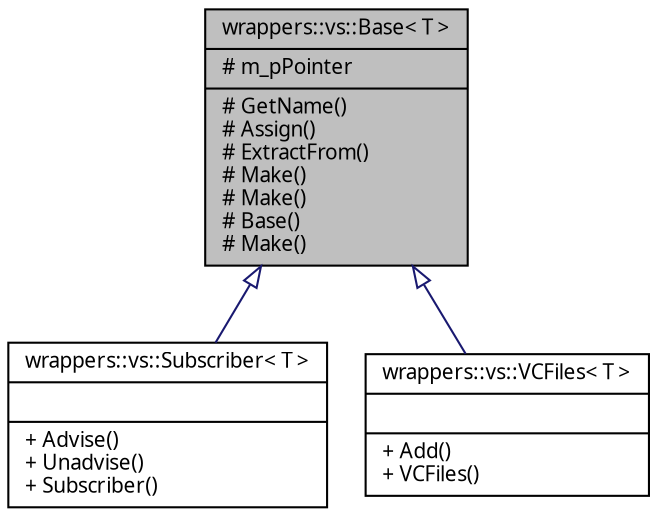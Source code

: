digraph "wrappers::vs::Base&lt; T &gt;"
{
 // INTERACTIVE_SVG=YES
  edge [fontname="Verdana",fontsize="10",labelfontname="Verdana",labelfontsize="10"];
  node [fontname="Verdana",fontsize="10",shape=record];
  Node1 [label="{wrappers::vs::Base\< T \>\n|# m_pPointer\l|# GetName()\l# Assign()\l# ExtractFrom()\l# Make()\l# Make()\l# Base()\l# Make()\l}",height=0.2,width=0.4,color="black", fillcolor="grey75", style="filled", fontcolor="black"];
  Node1 -> Node2 [dir="back",color="midnightblue",fontsize="10",style="solid",arrowtail="onormal",fontname="Verdana"];
  Node2 [label="{wrappers::vs::Subscriber\< T \>\n||+ Advise()\l+ Unadvise()\l+ Subscriber()\l}",height=0.2,width=0.4,color="black", fillcolor="white", style="filled",URL="$classwrappers_1_1vs_1_1_subscriber.html",tooltip="Класс входит в Проект Events   Класс доступа к событиям построения. "];
  Node1 -> Node3 [dir="back",color="midnightblue",fontsize="10",style="solid",arrowtail="onormal",fontname="Verdana"];
  Node3 [label="{wrappers::vs::VCFiles\< T \>\n||+ Add()\l+ VCFiles()\l}",height=0.2,width=0.4,color="black", fillcolor="white", style="filled",URL="$classwrappers_1_1vs_1_1_v_c_files.html",tooltip="Класс входит в Проект ProjectFiles   Шаблонный класс, обеспечивающий единый интерфейс для работы с фа..."];
}
